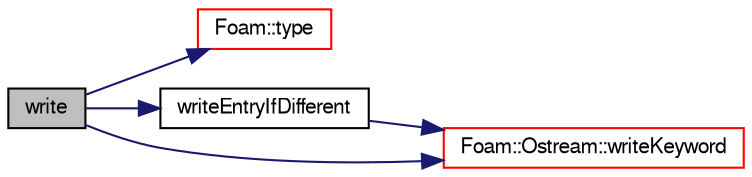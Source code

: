 digraph "write"
{
  bgcolor="transparent";
  edge [fontname="FreeSans",fontsize="10",labelfontname="FreeSans",labelfontsize="10"];
  node [fontname="FreeSans",fontsize="10",shape=record];
  rankdir="LR";
  Node2065 [label="write",height=0.2,width=0.4,color="black", fillcolor="grey75", style="filled", fontcolor="black"];
  Node2065 -> Node2066 [color="midnightblue",fontsize="10",style="solid",fontname="FreeSans"];
  Node2066 [label="Foam::type",height=0.2,width=0.4,color="red",URL="$a21124.html#aec48583af672626378f501eb9fc32cd1",tooltip="Return the file type: DIRECTORY or FILE. "];
  Node2065 -> Node2072 [color="midnightblue",fontsize="10",style="solid",fontname="FreeSans"];
  Node2072 [label="writeEntryIfDifferent",height=0.2,width=0.4,color="black",URL="$a22354.html#a23a62a1f637a5b9e0e52777511ccc95a",tooltip="Helper function to write the keyword and entry only if the. "];
  Node2072 -> Node2073 [color="midnightblue",fontsize="10",style="solid",fontname="FreeSans"];
  Node2073 [label="Foam::Ostream::writeKeyword",height=0.2,width=0.4,color="red",URL="$a26238.html#a3c58b2bb9174ea3c4a5fa58095d1290e",tooltip="Write the keyword followed by an appropriate indentation. "];
  Node2065 -> Node2073 [color="midnightblue",fontsize="10",style="solid",fontname="FreeSans"];
}
